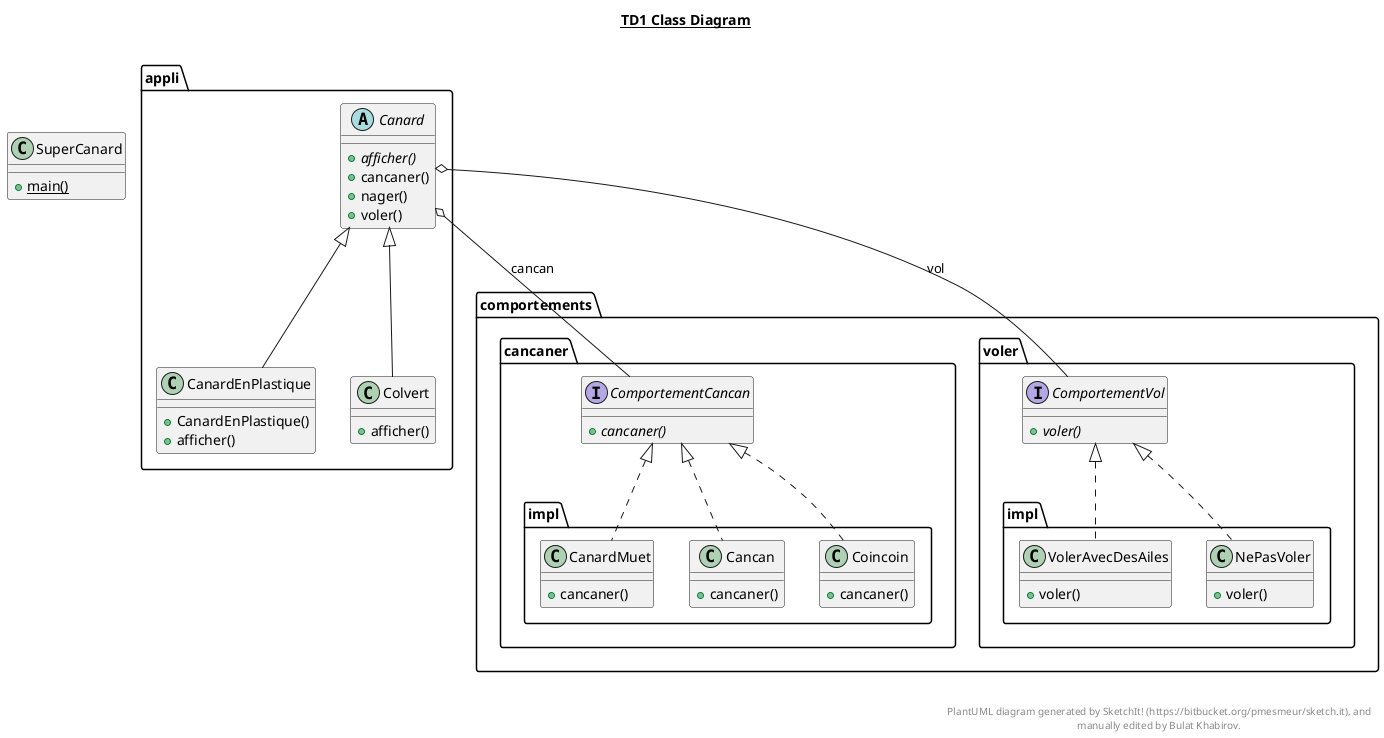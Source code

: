 @startuml

title __TD1 Class Diagram__\n

    class SuperCanard {
        {static} + main()
    }

    namespace appli {
        abstract class appli.Canard {
            {abstract} + afficher()
            + cancaner()
            + nager()
            + voler()
        }

        class appli.CanardEnPlastique {
            + CanardEnPlastique()
            + afficher()
        }

        class appli.Colvert {
           + afficher()
        }
    }

    namespace comportements {
        namespace cancaner {
            interface ComportementCancan {
                {abstract} + cancaner()
            }

            namespace impl {
                class CanardMuet {
                    + cancaner()
                }

                class Cancan {
                    + cancaner()
                }

                class Coincoin {
                    + cancaner()
                }
            }
        }

        namespace voler {
            interface ComportementVol {
                {abstract} + voler()
            }

            namespace impl {
                class VolerAvecDesAiles {
                    + voler()
                }

                class NePasVoler {
                    + voler()
                }
            }
        }
    }

    appli.Canard o-- comportements.cancaner.ComportementCancan : cancan
    appli.Canard o-- comportements.voler.ComportementVol : vol
    appli.CanardEnPlastique -up-|> appli.Canard
    appli.Colvert -up-|> appli.Canard
    comportements.cancaner.impl.CanardMuet .up.|> comportements.cancaner.ComportementCancan
    comportements.cancaner.impl.Cancan .up.|> comportements.cancaner.ComportementCancan
    comportements.cancaner.impl.Coincoin .up.|> comportements.cancaner.ComportementCancan
    comportements.voler.impl.NePasVoler .up.|> comportements.voler.ComportementVol
    comportements.voler.impl.VolerAvecDesAiles .up.|> comportements.voler.ComportementVol

right footer


PlantUML diagram generated by SketchIt! (https://bitbucket.org/pmesmeur/sketch.it), and
manually edited by Bulat Khabirov.
endfooter

@enduml
